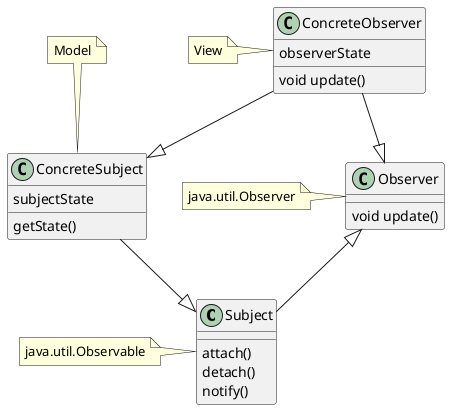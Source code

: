 @startuml observers_pattern

class Subject {
    attach()
    detach()
    notify()
}
note left: java.util.Observable

class Observer {
    void update()
}
note left: java.util.Observer

class ConcreteObserver {
    observerState
    void update()
}
note left: View

class ConcreteSubject {
    subjectState
    getState()
}
note top: Model

Observer <|-- Subject
ConcreteObserver --|> Observer
ConcreteObserver --|> ConcreteSubject
ConcreteSubject --|> Subject

@enduml